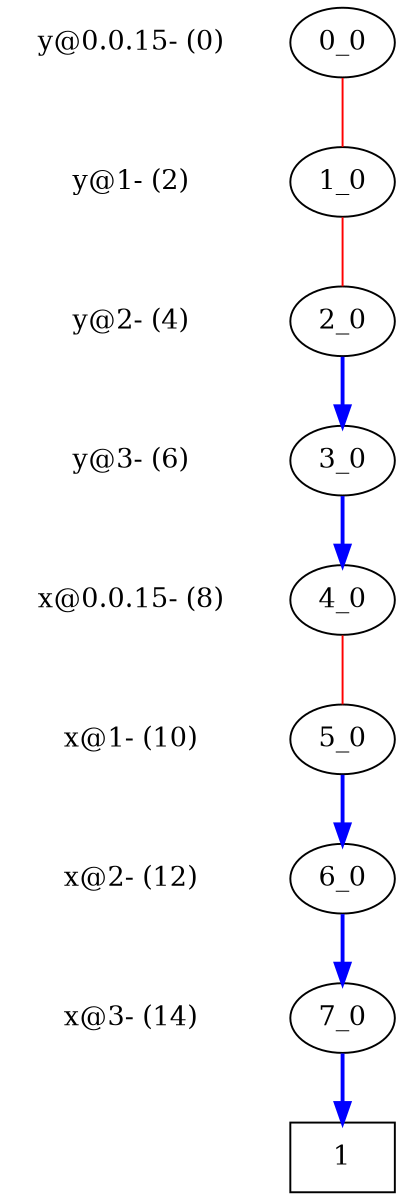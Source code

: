 digraph "DD" { size = "8,8" 
  center = true; 
edge [dir = none];
{ node [shape = plaintext];
  edge [style = invis];
 "CONST NODES" [style = invis];
"y@0.0.15- (0)" -> "y@1- (2)" -> "y@2- (4)" -> "y@3- (6)" -> "x@0.0.15- (8)" -> "x@1- (10)" -> "x@2- (12)" -> "x@3- (14)" -> "CONST NODES"
}
{ rank = same; "y@0.0.15- (0)";  "0_0"; 
}
{ rank = same; "y@1- (2)";  "1_0"; 
}
{ rank = same; "y@2- (4)";  "2_0"; 
}
{ rank = same; "y@3- (6)";  "3_0"; 
}
{ rank = same; "x@0.0.15- (8)";  "4_0"; 
}
{ rank = same; "x@1- (10)";  "5_0"; 
}
{ rank = same; "x@2- (12)";  "6_0"; 
}
{ rank = same; "x@3- (14)";  "7_0"; 
}
{ rank = same; "CONST NODES";
{ node [shape = box]; "1"; }} "0_0" -> "1_0"[color=red];
 "1_0" -> "2_0"[color=red];
 "2_0" -> "3_0"[color=blue,style=bold,dir=forward];
 "3_0" -> "4_0"[color=blue,style=bold,dir=forward];
 "4_0" -> "5_0"[color=red];
 "5_0" -> "6_0"[color=blue,style=bold,dir=forward];
 "6_0" -> "7_0"[color=blue,style=bold,dir=forward];
 "7_0" ->"1"[color=blue,style=bold,dir=forward];

}
